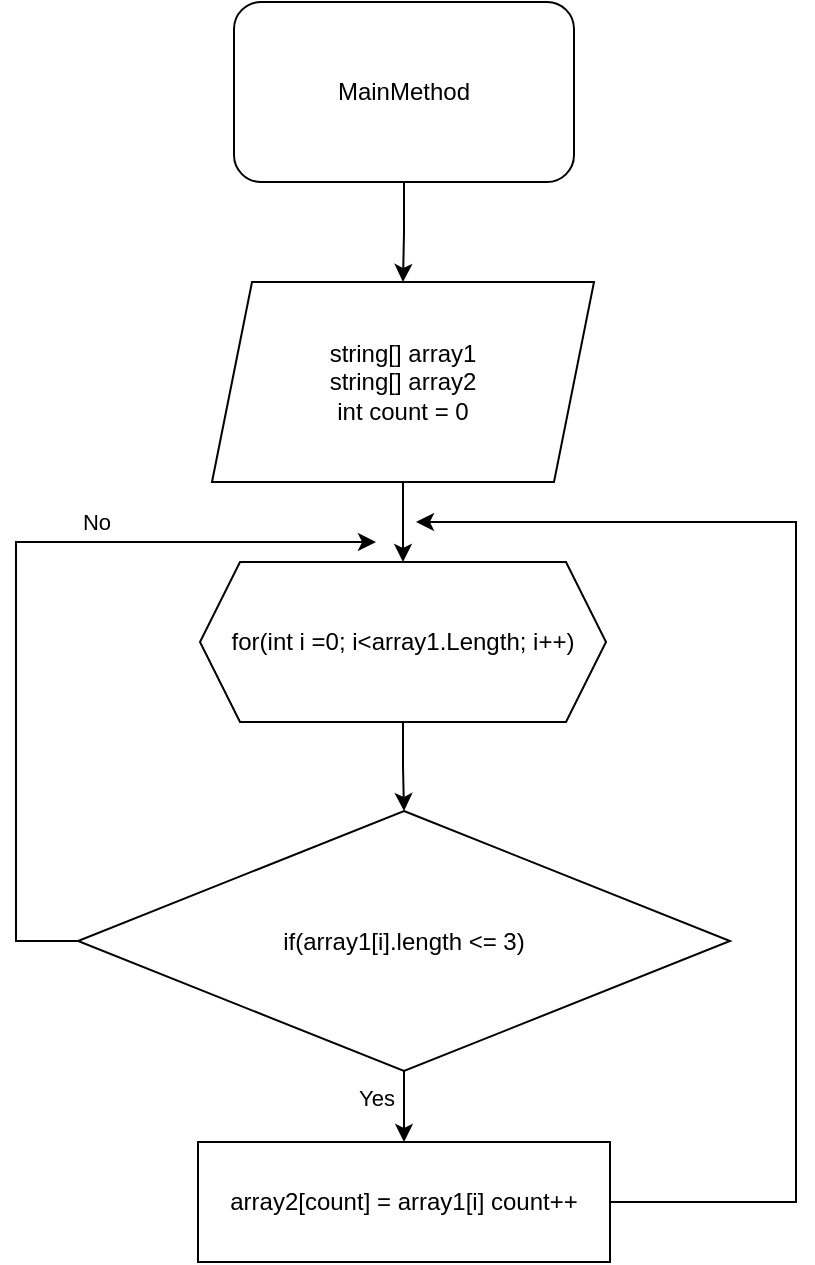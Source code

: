 <mxfile version="20.2.3" type="device"><diagram id="nTrC6twUiF5PD141AXT1" name="Страница 1"><mxGraphModel dx="1422" dy="705" grid="1" gridSize="10" guides="1" tooltips="1" connect="1" arrows="1" fold="1" page="1" pageScale="1" pageWidth="827" pageHeight="1169" math="0" shadow="0"><root><mxCell id="0"/><mxCell id="1" parent="0"/><mxCell id="SVLpuVNel8W3gM34tmro-5" style="edgeStyle=orthogonalEdgeStyle;rounded=0;orthogonalLoop=1;jettySize=auto;html=1;entryX=0.5;entryY=0;entryDx=0;entryDy=0;" edge="1" parent="1" source="SVLpuVNel8W3gM34tmro-1" target="SVLpuVNel8W3gM34tmro-3"><mxGeometry relative="1" as="geometry"/></mxCell><mxCell id="SVLpuVNel8W3gM34tmro-1" value="MainMethod" style="rounded=1;whiteSpace=wrap;html=1;" vertex="1" parent="1"><mxGeometry x="329" y="50" width="170" height="90" as="geometry"/></mxCell><mxCell id="SVLpuVNel8W3gM34tmro-6" style="edgeStyle=orthogonalEdgeStyle;rounded=0;orthogonalLoop=1;jettySize=auto;html=1;entryX=0.5;entryY=0;entryDx=0;entryDy=0;" edge="1" parent="1" source="SVLpuVNel8W3gM34tmro-3" target="SVLpuVNel8W3gM34tmro-4"><mxGeometry relative="1" as="geometry"/></mxCell><mxCell id="SVLpuVNel8W3gM34tmro-3" value="string[] array1&lt;br&gt;string[] array2&lt;br&gt;int count = 0" style="shape=parallelogram;perimeter=parallelogramPerimeter;whiteSpace=wrap;html=1;fixedSize=1;" vertex="1" parent="1"><mxGeometry x="318" y="190" width="191" height="100" as="geometry"/></mxCell><mxCell id="SVLpuVNel8W3gM34tmro-9" style="edgeStyle=orthogonalEdgeStyle;rounded=0;orthogonalLoop=1;jettySize=auto;html=1;entryX=0.5;entryY=0;entryDx=0;entryDy=0;" edge="1" parent="1" source="SVLpuVNel8W3gM34tmro-4" target="SVLpuVNel8W3gM34tmro-7"><mxGeometry relative="1" as="geometry"/></mxCell><mxCell id="SVLpuVNel8W3gM34tmro-4" value="for(int i =0; i&amp;lt;array1.Length; i++)" style="shape=hexagon;perimeter=hexagonPerimeter2;whiteSpace=wrap;html=1;fixedSize=1;" vertex="1" parent="1"><mxGeometry x="312" y="330" width="203" height="80" as="geometry"/></mxCell><mxCell id="SVLpuVNel8W3gM34tmro-12" style="edgeStyle=orthogonalEdgeStyle;rounded=0;orthogonalLoop=1;jettySize=auto;html=1;entryX=0.5;entryY=0;entryDx=0;entryDy=0;" edge="1" parent="1" source="SVLpuVNel8W3gM34tmro-7" target="SVLpuVNel8W3gM34tmro-11"><mxGeometry relative="1" as="geometry"/></mxCell><mxCell id="SVLpuVNel8W3gM34tmro-13" value="Yes" style="edgeLabel;html=1;align=center;verticalAlign=middle;resizable=0;points=[];" vertex="1" connectable="0" parent="SVLpuVNel8W3gM34tmro-12"><mxGeometry x="-0.389" relative="1" as="geometry"><mxPoint x="-14" as="offset"/></mxGeometry></mxCell><mxCell id="SVLpuVNel8W3gM34tmro-14" style="edgeStyle=orthogonalEdgeStyle;rounded=0;orthogonalLoop=1;jettySize=auto;html=1;exitX=0;exitY=0.5;exitDx=0;exitDy=0;" edge="1" parent="1" source="SVLpuVNel8W3gM34tmro-7"><mxGeometry relative="1" as="geometry"><mxPoint x="400" y="320" as="targetPoint"/><Array as="points"><mxPoint x="220" y="520"/><mxPoint x="220" y="320"/><mxPoint x="270" y="320"/></Array></mxGeometry></mxCell><mxCell id="SVLpuVNel8W3gM34tmro-15" value="No" style="edgeLabel;html=1;align=center;verticalAlign=middle;resizable=0;points=[];" vertex="1" connectable="0" parent="SVLpuVNel8W3gM34tmro-14"><mxGeometry x="0.375" y="2" relative="1" as="geometry"><mxPoint x="-12" y="-8" as="offset"/></mxGeometry></mxCell><mxCell id="SVLpuVNel8W3gM34tmro-7" value="if(array1[i].length &amp;lt;= 3)" style="rhombus;whiteSpace=wrap;html=1;" vertex="1" parent="1"><mxGeometry x="251" y="454.5" width="326" height="130" as="geometry"/></mxCell><mxCell id="SVLpuVNel8W3gM34tmro-16" style="edgeStyle=orthogonalEdgeStyle;rounded=0;orthogonalLoop=1;jettySize=auto;html=1;exitX=1;exitY=0.5;exitDx=0;exitDy=0;" edge="1" parent="1" source="SVLpuVNel8W3gM34tmro-11"><mxGeometry relative="1" as="geometry"><mxPoint x="420" y="310" as="targetPoint"/><Array as="points"><mxPoint x="610" y="650"/><mxPoint x="610" y="310"/></Array></mxGeometry></mxCell><mxCell id="SVLpuVNel8W3gM34tmro-11" value="array2[count] = array1[i] count++" style="rounded=0;whiteSpace=wrap;html=1;" vertex="1" parent="1"><mxGeometry x="311" y="620" width="206" height="60" as="geometry"/></mxCell></root></mxGraphModel></diagram></mxfile>